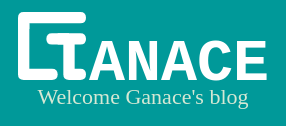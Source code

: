 <mxfile version="13.7.1"><diagram id="NFqQ-lnsKDZNEwI4Av-b" name="Page-1"><mxGraphModel dx="-250" dy="-120" grid="1" gridSize="2" guides="1" tooltips="1" connect="1" arrows="0" fold="1" page="1" pageScale="1" pageWidth="5" pageHeight="5" background="#009999" math="0" shadow="0"><root><mxCell id="0"/><mxCell id="1" parent="0"/><mxCell id="Ksz1ybUnt201zKAB-gv3-16" value="" style="group" vertex="1" connectable="0" parent="1"><mxGeometry x="518" y="270" width="40" height="40" as="geometry"/></mxCell><mxCell id="Ksz1ybUnt201zKAB-gv3-15" value="" style="group" vertex="1" connectable="0" parent="Ksz1ybUnt201zKAB-gv3-16"><mxGeometry width="40" height="40" as="geometry"/></mxCell><mxCell id="-THhGgR-8Rx0t7U8p9s4-30" value="" style="group;aspect=fixed;" vertex="1" connectable="0" parent="Ksz1ybUnt201zKAB-gv3-15"><mxGeometry x="6" y="6" width="34" height="34" as="geometry"/></mxCell><mxCell id="-THhGgR-8Rx0t7U8p9s4-26" value="" style="shape=delay;whiteSpace=wrap;html=1;fontFamily=Courier New;fontSize=30;fontColor=#FFFFFF;direction=west;strokeColor=none;" vertex="1" parent="-THhGgR-8Rx0t7U8p9s4-30"><mxGeometry x="14.167" y="10.625" width="11.333" height="5.667" as="geometry"/></mxCell><mxCell id="-THhGgR-8Rx0t7U8p9s4-20" value="" style="shape=delay;whiteSpace=wrap;html=1;fontFamily=Courier New;fontSize=30;fontColor=#FFFFFF;strokeColor=none;" vertex="1" parent="-THhGgR-8Rx0t7U8p9s4-30"><mxGeometry x="2.833" width="31.167" height="5.667" as="geometry"/></mxCell><mxCell id="-THhGgR-8Rx0t7U8p9s4-22" value="" style="shape=delay;whiteSpace=wrap;html=1;fontFamily=Courier New;fontSize=30;fontColor=#FFFFFF;strokeColor=none;" vertex="1" parent="-THhGgR-8Rx0t7U8p9s4-30"><mxGeometry x="2.833" y="28.333" width="17" height="5.667" as="geometry"/></mxCell><mxCell id="-THhGgR-8Rx0t7U8p9s4-27" value="" style="shape=delay;whiteSpace=wrap;html=1;fontFamily=Courier New;fontSize=30;fontColor=#FFFFFF;direction=south;strokeColor=none;" vertex="1" parent="-THhGgR-8Rx0t7U8p9s4-30"><mxGeometry x="22.667" y="11.333" width="5.667" height="22.667" as="geometry"/></mxCell><mxCell id="-THhGgR-8Rx0t7U8p9s4-23" value="" style="shape=delay;whiteSpace=wrap;html=1;fontFamily=Courier New;fontSize=30;fontColor=#FFFFFF;strokeColor=none;" vertex="1" parent="-THhGgR-8Rx0t7U8p9s4-30"><mxGeometry x="19.833" y="10.625" width="14.167" height="5.667" as="geometry"/></mxCell><mxCell id="-THhGgR-8Rx0t7U8p9s4-28" value="" style="shape=delay;whiteSpace=wrap;html=1;fontFamily=Courier New;fontSize=30;fontColor=#FFFFFF;strokeColor=none;" vertex="1" parent="-THhGgR-8Rx0t7U8p9s4-30"><mxGeometry x="25.5" y="28.333" width="8.5" height="5.667" as="geometry"/></mxCell><mxCell id="-THhGgR-8Rx0t7U8p9s4-21" value="" style="shape=delay;whiteSpace=wrap;html=1;fontFamily=Courier New;fontSize=30;fontColor=#FFFFFF;direction=south;strokeColor=none;" vertex="1" parent="-THhGgR-8Rx0t7U8p9s4-30"><mxGeometry y="5.667" width="5.667" height="28.333" as="geometry"/></mxCell><mxCell id="-THhGgR-8Rx0t7U8p9s4-29" value="" style="shape=delay;whiteSpace=wrap;html=1;fontFamily=Courier New;fontSize=30;fontColor=#FFFFFF;direction=north;strokeColor=none;" vertex="1" parent="-THhGgR-8Rx0t7U8p9s4-30"><mxGeometry width="5.667" height="8.5" as="geometry"/></mxCell><mxCell id="Ksz1ybUnt201zKAB-gv3-22" value="&lt;p style=&quot;line-height: 0%; font-size: 30px;&quot;&gt;&lt;font style=&quot;line-height: 0%; font-size: 30px;&quot;&gt;ANACE&lt;/font&gt;&lt;/p&gt;" style="text;align=center;verticalAlign=top;resizable=0;points=[];autosize=1;fontSize=30;fontFamily=Courier New;spacing=0;html=1;fontStyle=1;horizontal=1;fontColor=#FFFFFF;spacingTop=-10;spacingBottom=-19;" vertex="1" parent="1"><mxGeometry x="553" y="277" width="102" height="36" as="geometry"/></mxCell><mxCell id="Ksz1ybUnt201zKAB-gv3-23" value="&lt;span style=&quot;text-align: left&quot;&gt;&lt;font color=&quot;#d5e8d4&quot; style=&quot;font-size: 11px&quot; face=&quot;Comic Sans MS&quot;&gt;Welcome Ganace's blog&lt;/font&gt;&lt;/span&gt;" style="text;html=1;align=center;verticalAlign=middle;resizable=0;points=[];autosize=1;fontSize=10;fontColor=#FFFFFF;spacingTop=-14;spacingBottom=-14;" vertex="1" parent="1"><mxGeometry x="515" y="318" width="142" height="-10" as="geometry"/></mxCell></root></mxGraphModel></diagram></mxfile>